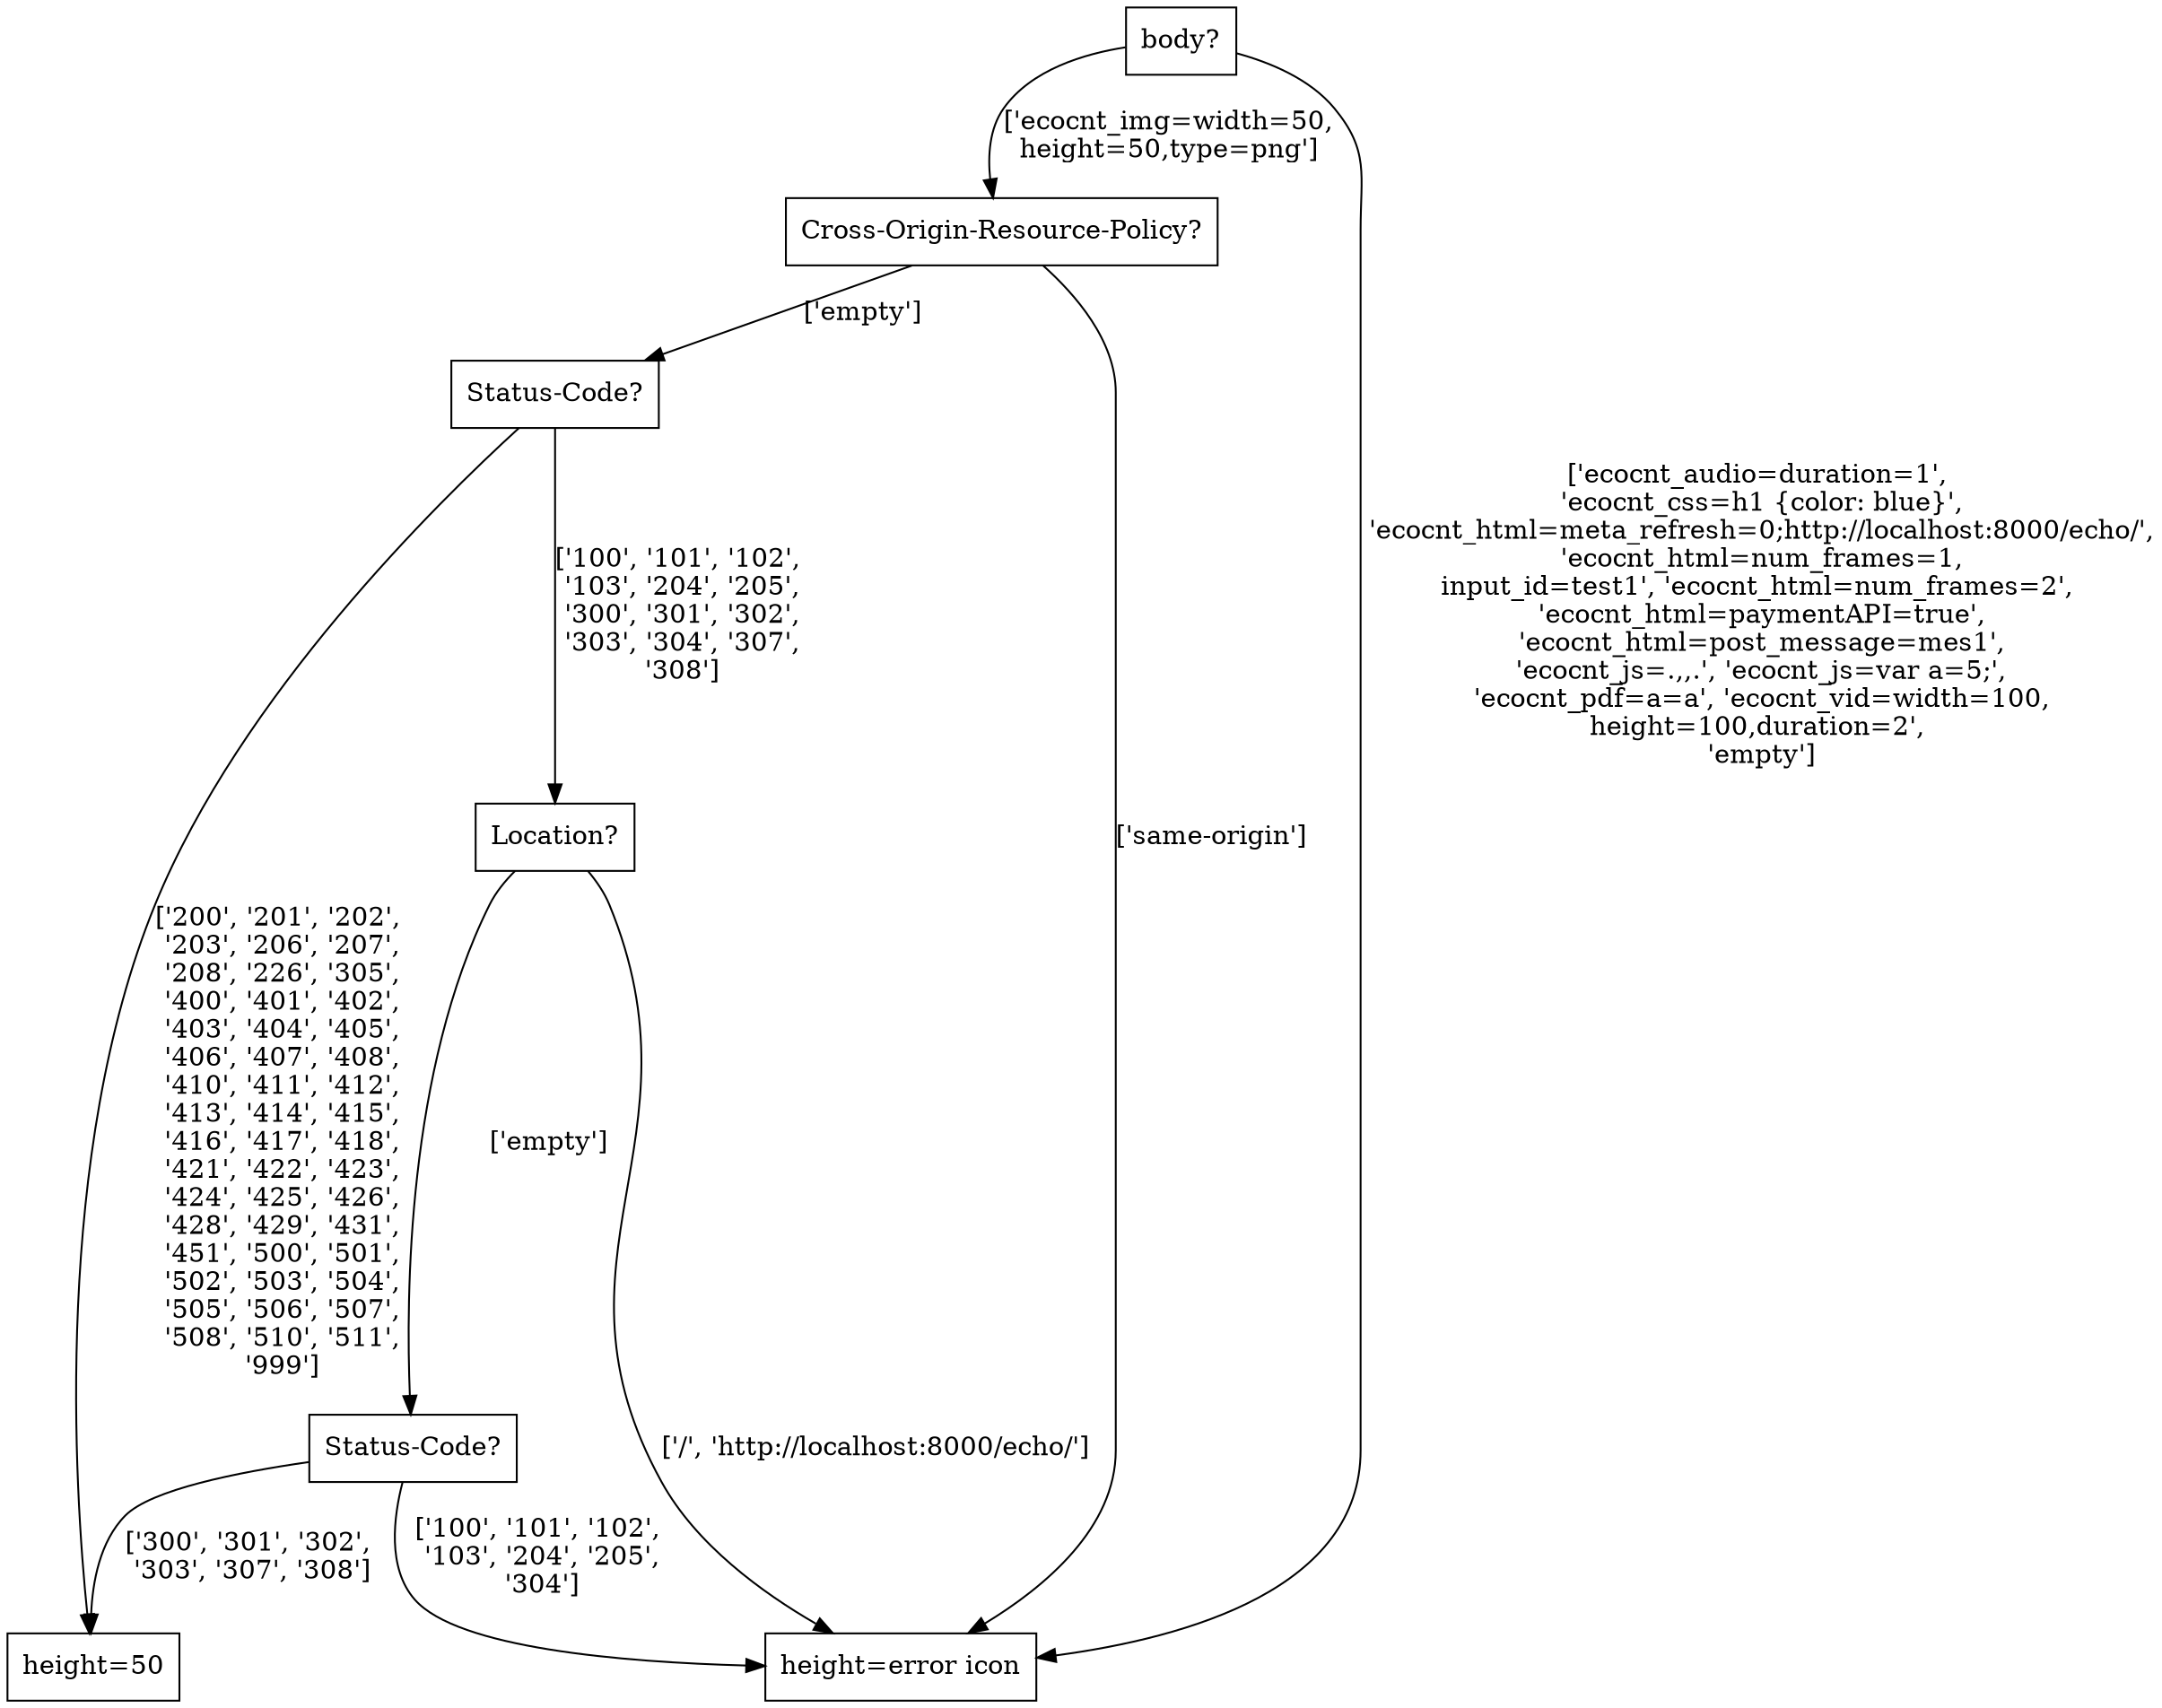 digraph tree {
    "body?0" [shape=box, label="body?"];
    "Cross-Origin-Resource-Policy?1" [shape=box, label="Cross-Origin-Resource-Policy?"];
    "Status-Code?2" [shape=box, label="Status-Code?"];
    "width=50" [shape=box, label="height=50"];
    "Location?11" [shape=box, label="Location?"];
    "Status-Code?12" [shape=box, label="Status-Code?"];
    "width=50" [shape=box, label="height=50"];
    "width=error icon" [shape=box, label="height=error icon"];
    "width=error icon" [shape=box, label="height=error icon"];
    "width=error icon" [shape=box, label="height=error icon"];
    "width=error icon" [shape=box, label="height=error icon"];
    "body?0" -> "Cross-Origin-Resource-Policy?1" [label="['ecocnt_img=width=50,
height=50,type=png']"];
    "body?0" -> "width=error icon" [label="['ecocnt_audio=duration=1',
 'ecocnt_css=h1 {color: blue}',
 'ecocnt_html=meta_refresh=0;http://localhost:8000/echo/',
 'ecocnt_html=num_frames=1,
input_id=test1', 'ecocnt_html=num_frames=2',
 'ecocnt_html=paymentAPI=true',
 'ecocnt_html=post_message=mes1',
 'ecocnt_js=.,,.', 'ecocnt_js=var a=5;',
 'ecocnt_pdf=a=a', 'ecocnt_vid=width=100,
height=100,duration=2',
 'empty']"];
    "Cross-Origin-Resource-Policy?1" -> "Status-Code?2" [label="['empty']"];
    "Cross-Origin-Resource-Policy?1" -> "width=error icon" [label="['same-origin']"];
    "Status-Code?2" -> "width=50" [label="['200', '201', '202',
 '203', '206', '207',
 '208', '226', '305',
 '400', '401', '402',
 '403', '404', '405',
 '406', '407', '408',
 '410', '411', '412',
 '413', '414', '415',
 '416', '417', '418',
 '421', '422', '423',
 '424', '425', '426',
 '428', '429', '431',
 '451', '500', '501',
 '502', '503', '504',
 '505', '506', '507',
 '508', '510', '511',
 '999']"];
    "Status-Code?2" -> "Location?11" [label="['100', '101', '102',
 '103', '204', '205',
 '300', '301', '302',
 '303', '304', '307',
 '308']"];
    "Location?11" -> "Status-Code?12" [label="['empty']"];
    "Location?11" -> "width=error icon" [label="['/', 'http://localhost:8000/echo/']"];
    "Status-Code?12" -> "width=50" [label="['300', '301', '302',
 '303', '307', '308']"];
    "Status-Code?12" -> "width=error icon" [label="['100', '101', '102',
 '103', '204', '205',
 '304']"];
}
